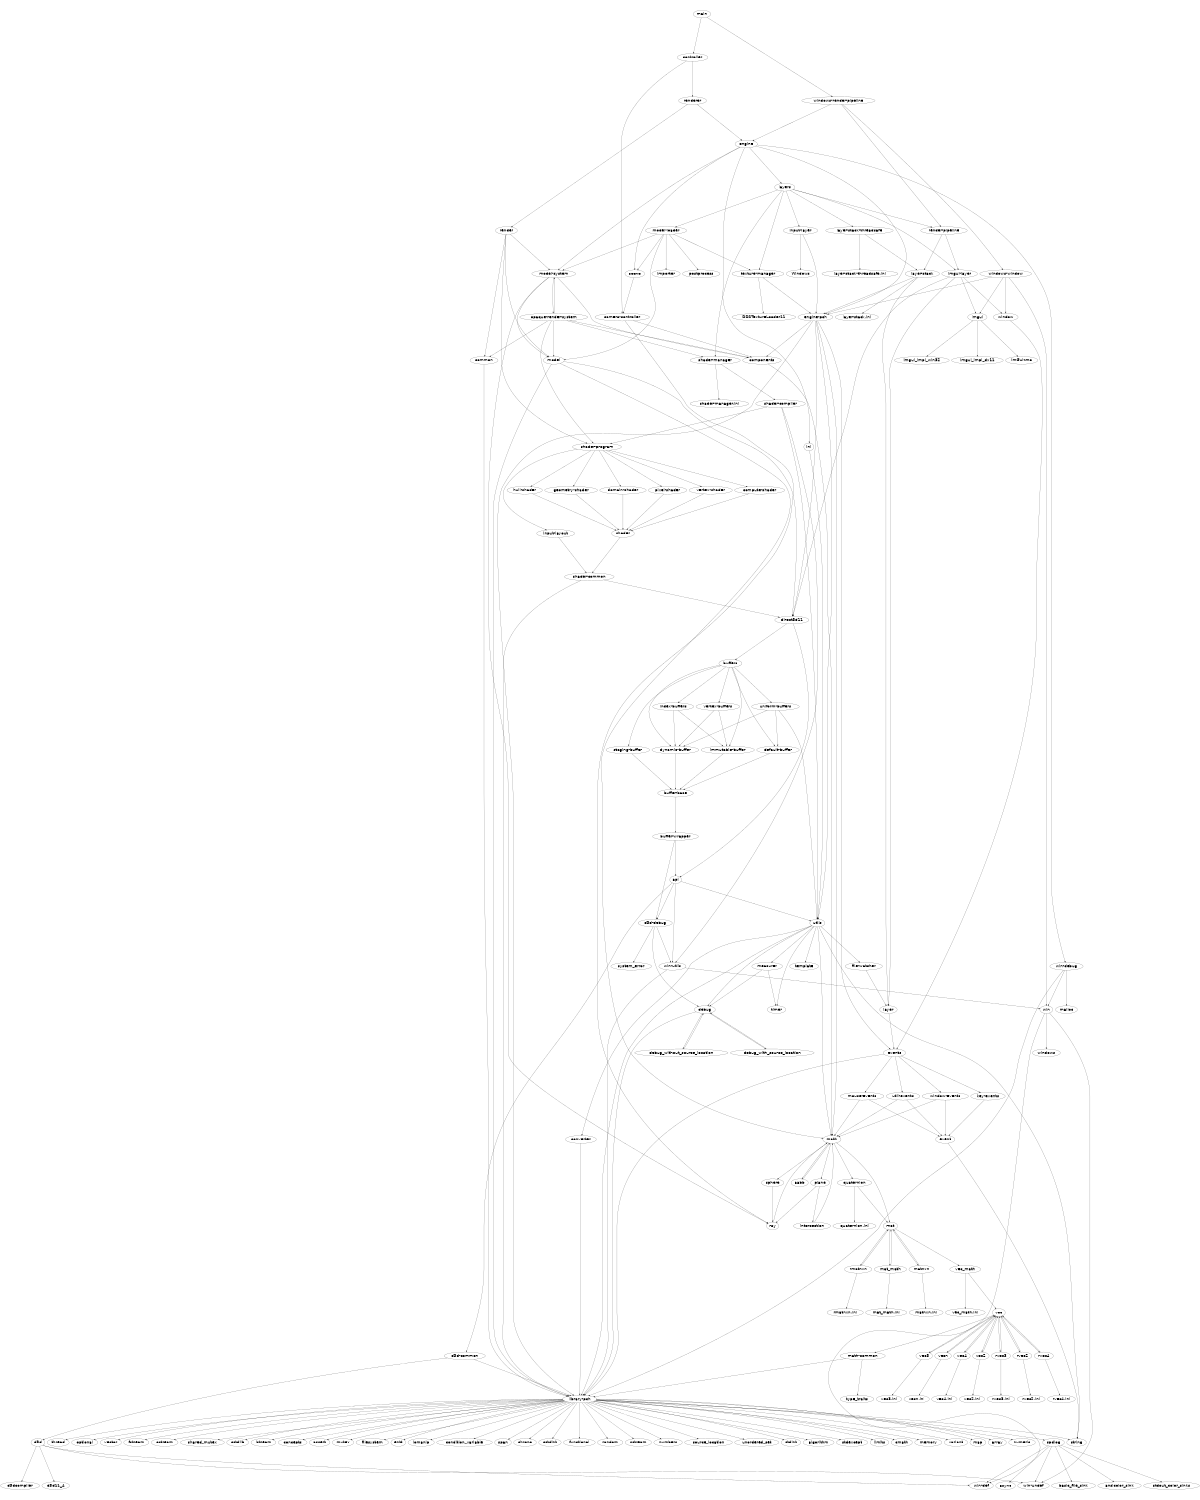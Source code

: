 digraph "source tree" {
    overlap=scale;
    size="8,10";
    ratio="fill";
    fontsize="32";
    fontname="Helvetica";
	node [fontsize="32", fontname="Helvetica"]
	clusterrank="local";
	"utils" -> "string"
	"rmatnxn" -> "mat"
	"input-layer" -> "Windows"
	"utils" -> "math"
	"library-pch" -> "array"
	"windows-window" -> "win"
	"engine-pch" -> "math"
	"imgui-layer" -> "direct3d11"
	"buffers" -> "index-buffers"
	"model-loader" -> "texture-manager"
	"win-debug" -> "library-pch"
	"engine-pch" -> "utils"
	"buffer-base" -> "buffer-wrapper"
	"spdlog" -> "win-def"
	"vecn" -> "vecn.inl"
	"events" -> "window-events"
	"vertex-buffers" -> "immutable-buffer"
	"library-pch" -> "numeric"
	"math" -> "quaternion"
	"controller" -> "renderer"
	"mat" -> "rmatnxn"
	"main" -> "controller"
	"model-system" -> "opaque-render-system"
	"intersection" -> "math"
	"d3d-debug" -> "system_error"
	"staging-buffer" -> "buffer-base"
	"vec4" -> "vec"
	"engine-pch" -> "library-pch"
	"library-pch" -> "thread"
	"library-pch" -> "optional"
	"library-pch" -> "vector"
	"model-system" -> "components"
	"win" -> "win-undef"
	"library-pch" -> "string"
	"library-pch" -> "fstream"
	"ini" -> "utils"
	"opaque-render-system" -> "shader-manager"
	"utils" -> "converter"
	"render" -> "model-system"
	"plane" -> "intersection"
	"event" -> "string"
	"buffers" -> "dynamic-buffer"
	"library-pch" -> "ostream"
	"library-pch" -> "shared_mutex"
	"api" -> "d3d-debug"
	"layer-stack" -> "layer"
	"vec" -> "vec2"
	"shader-compiler" -> "utils"
	"shader-common" -> "direct3d11"
	"render" -> "shader-program"
	"library-pch" -> "cstdlib"
	"layers" -> "layer-stack-threadsafe"
	"library-pch" -> "istream"
	"converter" -> "library-pch"
	"win" -> "windows"
	"layer" -> "events"
	"shader-compiler" -> "shader-program"
	"window-events" -> "math"
	"layer-stack-threadsafe" -> "layer-stack"
	"rvec3" -> "rvec3.inl"
	"debug" -> "debug_without_source_location"
	"sphere" -> "ray"
	"vec4" -> "vec4.inl"
	"library-pch" -> "concepts"
	"mouse-events" -> "event"
	"utils" -> "measurer"
	"library-pch" -> "assert"
	"mat" -> "mat_math"
	"utils" -> "timer"
	"model" -> "direct3d11"
	"d3d" -> "win-def"
	"spdlog" -> "ansicolor_sink"
	"mat_math" -> "mat"
	"matnxn" -> "mat"
	"model" -> "math"
	"mat" -> "matnxn"
	"model" -> "library-pch"
	"imgui-layer" -> "window"
	"win-debug" -> "malloc"
	"uniform-buffers" -> "default-buffer"
	"input-layer" -> "engine-pch"
	"math" -> "aabb"
	"shader-compiler" -> "win-utils"
	"shader-program" -> "vertex-shader"
	"buffers" -> "vertex-buffers"
	"windows-window" -> "engine-pch"
	"math-common" -> "library-pch"
	"rvec2" -> "vec"
	"components" -> "math"
	"mouse-events" -> "math"
	"d3d-debug" -> "win-utils"
	"opaque-render-system" -> "shader-program"
	"vec2" -> "vec"
	"compute-shader" -> "shader"
	"d3d-common" -> "library-pch"
	"vec2" -> "vec2.inl"
	"windows-window" -> "window"
	"shader-program" -> "hull-shader"
	"quaternion" -> "quaternion.inl"
	"buffers" -> "immutable-buffer"
	"rmatnxn" -> "rmatnxn.inl"
	"math-common" -> "type_traits"
	"vec" -> "vecn"
	"quaternion" -> "mat"
	"rvec4" -> "rvec4.inl"
	"engine" -> "ini"
	"library-pch" -> "mutex"
	"debug" -> "library-pch"
	"opaque-render-system" -> "model"
	"spdlog" -> "win-undef"
	"d3d" -> "d3dcompiler"
	"library-pch" -> "filesystem"
	"opaque-render-system" -> "model-system"
	"windows-render-pipeline" -> "render-pipeline"
	"opaque-render-system" -> "components"
	"ray" -> "math"
	"spdlog" -> "stdout_color_sinks"
	"api" -> "utils"
	"library-pch" -> "entt"
	"geometry-shader" -> "shader"
	"index-buffers" -> "immutable-buffer"
	"utils" -> "library-pch"
	"renderer" -> "engine"
	"opaque-render-system" -> "common"
	"math" -> "mat"
	"shader-program" -> "geometry-shader"
	"util-events" -> "event"
	"events" -> "library-pch"
	"main" -> "windows-render-pipeline"
	"plane" -> "ray"
	"library-pch" -> "iomanip"
	"vec" -> "vec3"
	"shader-manager" -> "shader-manager.inl"
	"uniform-buffers" -> "utils"
	"shader-program" -> "input-layout"
	"rvec3" -> "vec"
	"util-events" -> "math"
	"model-loader" -> "scene"
	"vec" -> "vec4"
	"layers" -> "model-loader"
	"shader" -> "shader-common"
	"events" -> "mouse-events"
	"rvec4" -> "vec"
	"library-pch" -> "condition_variable"
	"shader-manager" -> "shader-compiler"
	"engine-pch" -> "components"
	"layer-stack-threadsafe" -> "layer-stack-threadsafe.inl"
	"controller" -> "camera-controller"
	"renderer" -> "render"
	"imgui" -> "imgui_impl_dx11"
	"library-pch" -> "span"
	"vecn" -> "vec"
	"model-loader" -> "model-system"
	"spdlog" -> "async"
	"library-pch" -> "chrono"
	"vec_math" -> "vec_math.inl"
	"windows-render-pipeline" -> "windows-window"
	"model-system" -> "model"
	"domain-shader" -> "shader"
	"vec3" -> "vec3.inl"
	"library-pch" -> "cstdint"
	"engine" -> "scene"
	"input-layout" -> "shader-common"
	"api" -> "d3d-common"
	"measurer" -> "debug"
	"vec" -> "rvec4"
	"render" -> "common"
	"texture-manager" -> "DDSTextureLoader11"
	"matnxn" -> "matnxn.inl"
	"utils" -> "template"
	"direct3d11" -> "buffers"
	"layers" -> "render-pipeline"
	"events" -> "util-events"
	"buffer-wrapper" -> "d3d-debug"
	"vec" -> "rvec3"
	"dynamic-buffer" -> "buffer-base"
	"aabb" -> "math"
	"camera-controller" -> "components"
	"camera-controller" -> "ray"
	"mat_math" -> "mat_math.inl"
	"d3d-common" -> "d3d"
	"library-pch" -> "functional"
	"model-loader" -> "Importer"
	"vec3" -> "vec"
	"win-debug" -> "win"
	"library-pch" -> "spdlog"
	"library-pch" -> "random"
	"model-loader" -> "postprocess"
	"imgui-layer" -> "imgui"
	"library-pch" -> "sstream"
	"vec" -> "rvec2"
	"layers" -> "input-layer"
	"d3d" -> "win-undef"
	"vec" -> "math-common"
	"hull-shader" -> "shader"
	"render-pipeline" -> "imgui-layer"
	"default-buffer" -> "buffer-base"
	"debug" -> "debug_with_source_location"
	"engine" -> "win-debug"
	"render" -> "model"
	"common" -> "library-pch"
	"library-pch" -> "numbers"
	"render-pipeline" -> "layer-stack"
	"engine-pch" -> "direct3d11"
	"buffers" -> "default-buffer"
	"library-pch" -> "source_location"
	"engine" -> "layers"
	"layers" -> "texture-manager"
	"layer-stack" -> "layer-stack.inl"
	"utils" -> "file-watcher"
	"buffer-wrapper" -> "api"
	"math" -> "plane"
	"pixel-shader" -> "shader"
	"buffers" -> "staging-buffer"
	"key-events" -> "event"
	"shader-common" -> "library-pch"
	"vertex-buffers" -> "dynamic-buffer"
	"win" -> "win-def"
	"window-events" -> "event"
	"library-pch" -> "unordered_set"
	"library-pch" -> "stdint"
	"rvec2" -> "rvec2.inl"
	"imgui" -> "ImGuizmo"
	"texture-manager" -> "engine-pch"
	"engine-pch" -> "events"
	"engine" -> "engine-pch"
	"library-pch" -> "algorithm"
	"direct3d11" -> "api"
	"library-pch" -> "stdexcept"
	"layer-stack" -> "engine-pch"
	"d3d" -> "d3d11_4"
	"window" -> "events"
	"win-utils" -> "win"
	"index-buffers" -> "dynamic-buffer"
	"windows-window" -> "imgui"
	"debug_with_source_location" -> "debug"
	"scene" -> "camera-controller"
	"utils" -> "debug"
	"shader-program" -> "domain-shader"
	"shader-program" -> "pixel-shader"
	"events" -> "key-events"
	"vertex-shader" -> "shader"
	"model-loader" -> "model"
	"library-pch" -> "limits"
	"library-pch" -> "cmath"
	"buffers" -> "uniform-buffers"
	"layers" -> "shader-manager"
	"imgui-layer" -> "layer"
	"uniform-buffers" -> "dynamic-buffer"
	"api" -> "win-utils"
	"model-system" -> "ray"
	"spdlog" -> "basic_file_sink"
	"file-watcher" -> "layer"
	"debug_without_source_location" -> "debug"
	"win-utils" -> "library-pch"
	"measurer" -> "timer"
	"library-pch" -> "memory"
	"d3d-debug" -> "debug"
	"shader-program" -> "compute-shader"
	"library-pch" -> "variant"
	"library-pch" -> "map"
	"immutable-buffer" -> "buffer-base"
	"windows-render-pipeline" -> "engine"
	"imgui" -> "imgui_impl_win32"
	"layers" -> "imgui-layer"
	"math" -> "sphere"
	"mat" -> "vec_math"
	"vec_math" -> "vec"
	"engine" -> "model-system"
}
